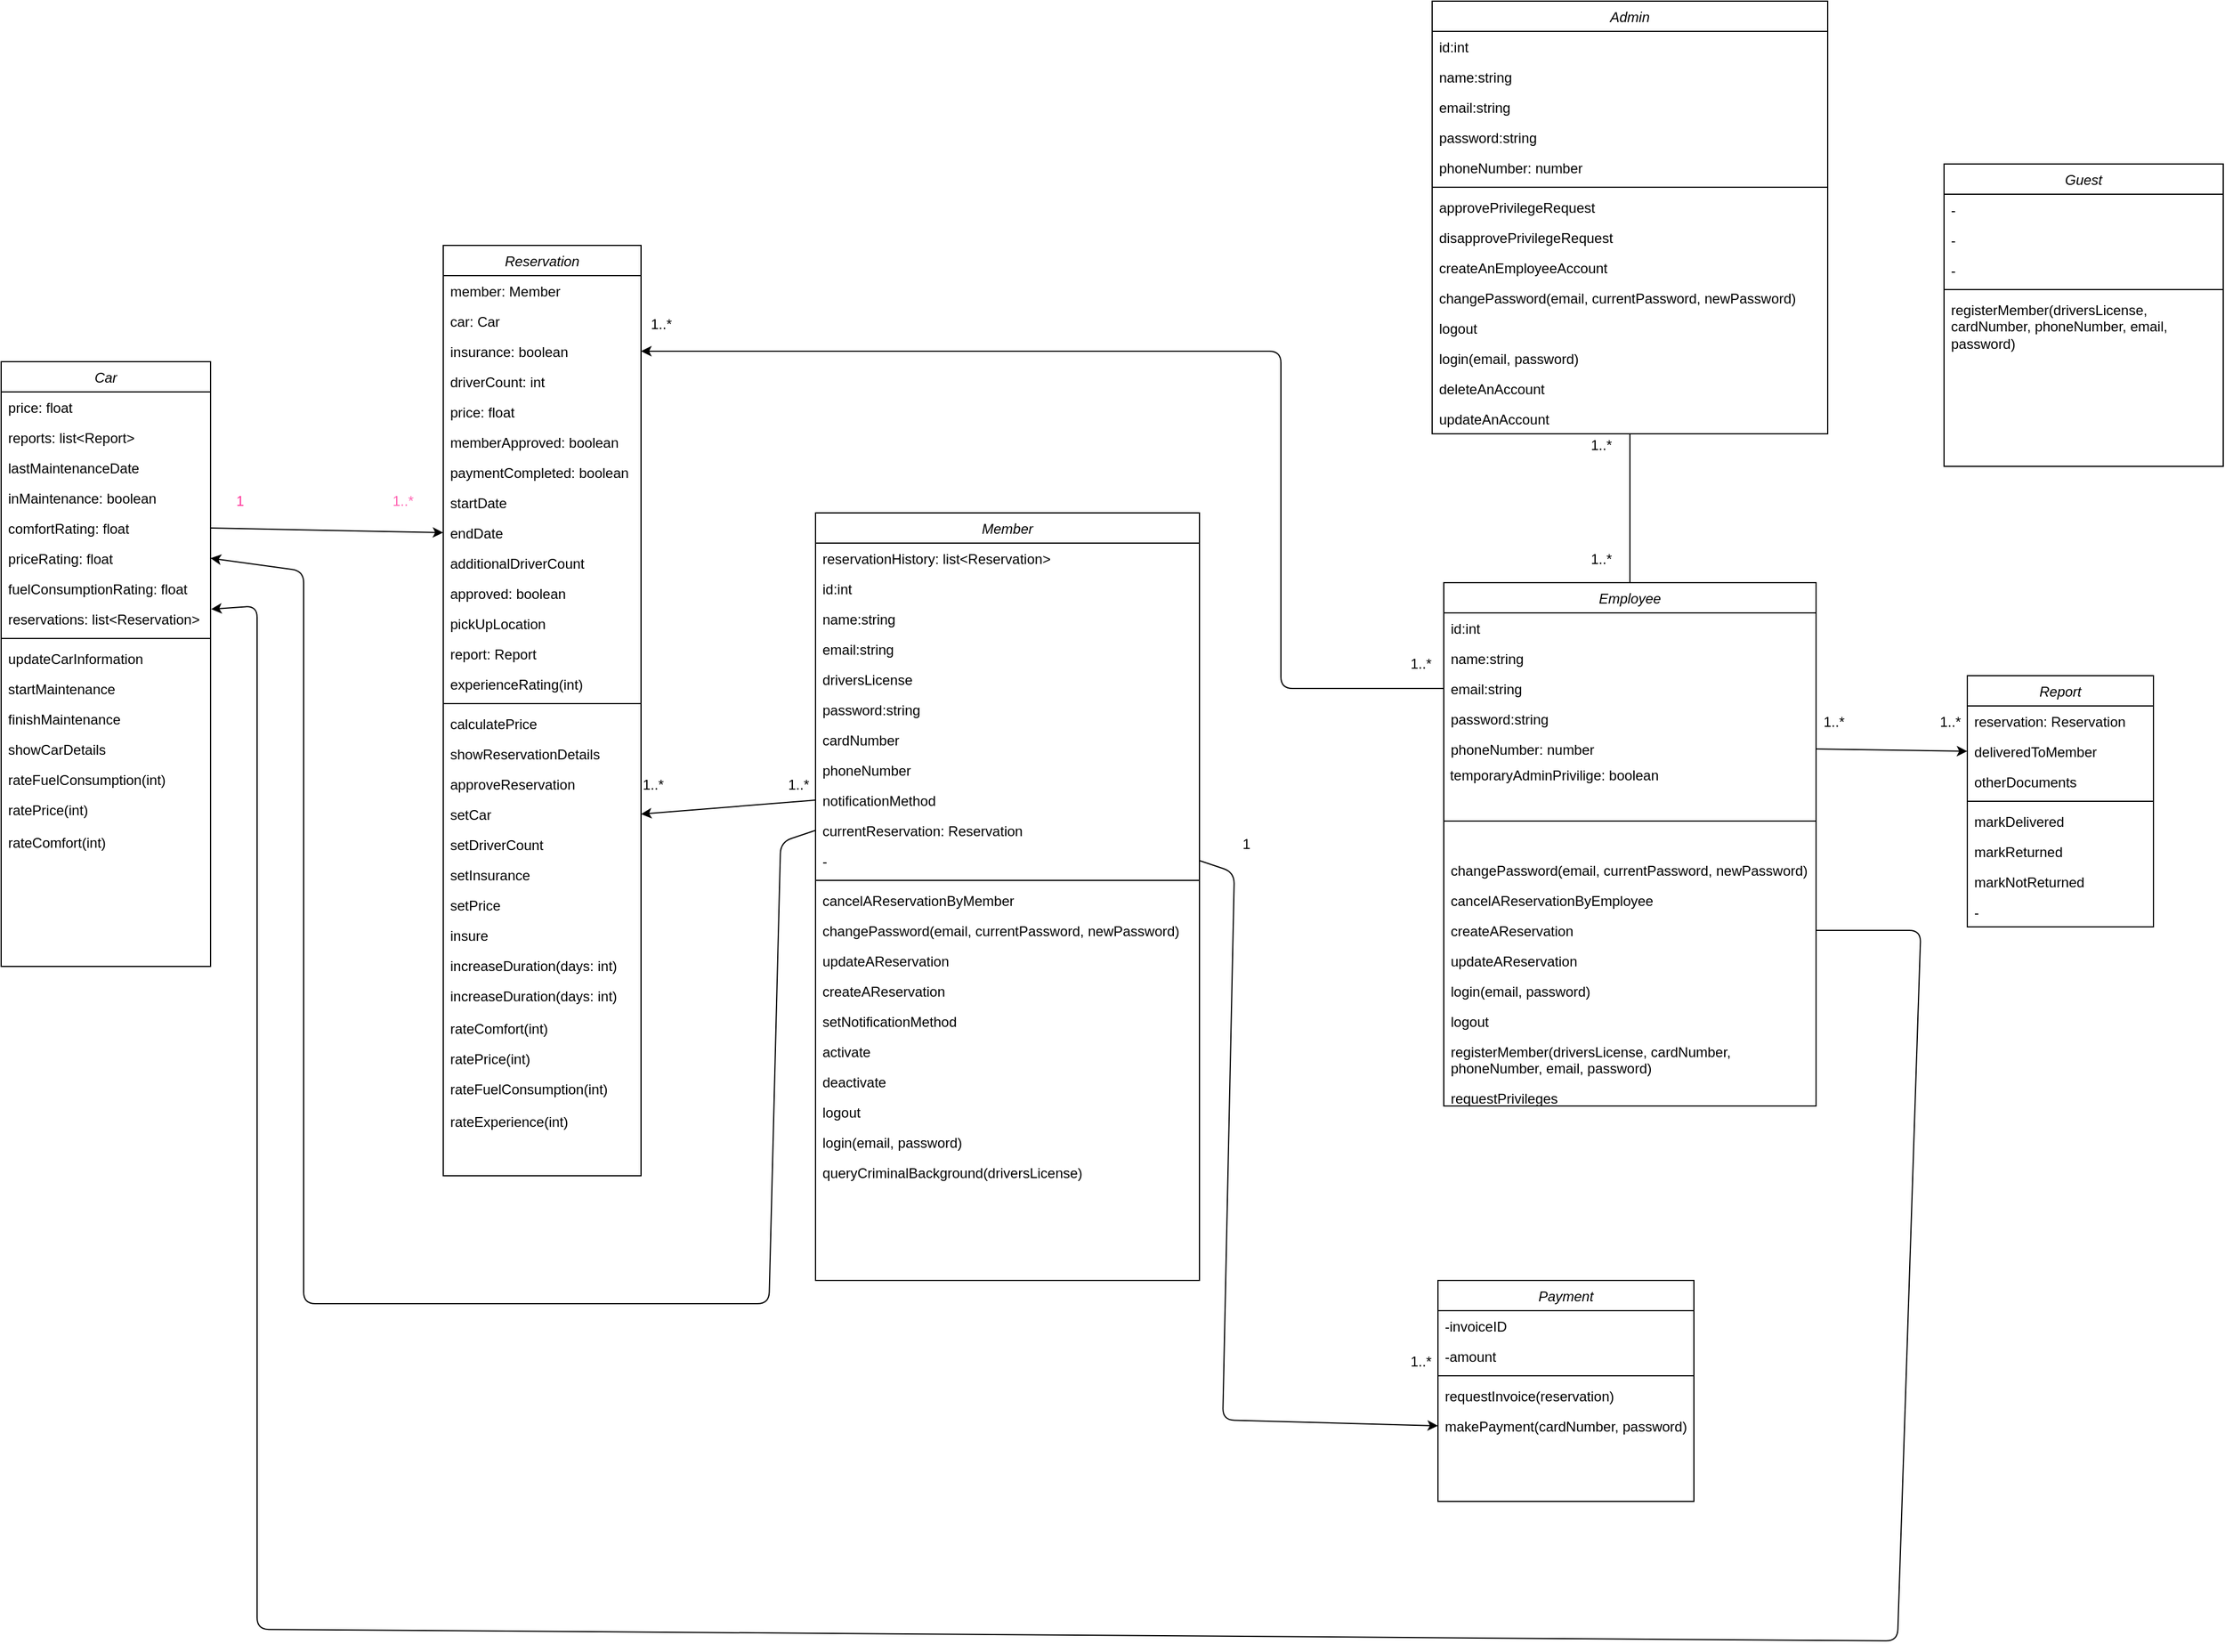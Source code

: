 <mxfile version="12.8.8" type="device"><diagram id="C5RBs43oDa-KdzZeNtuy" name="Page-1"><mxGraphModel dx="1866" dy="833" grid="1" gridSize="10" guides="1" tooltips="1" connect="1" arrows="1" fold="1" page="1" pageScale="1" pageWidth="827" pageHeight="1169" math="0" shadow="0"><root><mxCell id="WIyWlLk6GJQsqaUBKTNV-0"/><mxCell id="WIyWlLk6GJQsqaUBKTNV-1" parent="WIyWlLk6GJQsqaUBKTNV-0"/><mxCell id="2qs4ONxynOTmM3ThpiEe-63" value="Reservation" style="swimlane;fontStyle=2;align=center;verticalAlign=top;childLayout=stackLayout;horizontal=1;startSize=26;horizontalStack=0;resizeParent=1;resizeLast=0;collapsible=1;marginBottom=0;rounded=0;shadow=0;strokeWidth=1;" parent="WIyWlLk6GJQsqaUBKTNV-1" vertex="1"><mxGeometry x="630" y="480" width="170" height="800" as="geometry"><mxRectangle x="230" y="140" width="160" height="26" as="alternateBounds"/></mxGeometry></mxCell><mxCell id="2qs4ONxynOTmM3ThpiEe-64" value="member: Member" style="text;align=left;verticalAlign=top;spacingLeft=4;spacingRight=4;overflow=hidden;rotatable=0;points=[[0,0.5],[1,0.5]];portConstraint=eastwest;" parent="2qs4ONxynOTmM3ThpiEe-63" vertex="1"><mxGeometry y="26" width="170" height="26" as="geometry"/></mxCell><mxCell id="2qs4ONxynOTmM3ThpiEe-65" value="car: Car" style="text;align=left;verticalAlign=top;spacingLeft=4;spacingRight=4;overflow=hidden;rotatable=0;points=[[0,0.5],[1,0.5]];portConstraint=eastwest;rounded=0;shadow=0;html=0;" parent="2qs4ONxynOTmM3ThpiEe-63" vertex="1"><mxGeometry y="52" width="170" height="26" as="geometry"/></mxCell><mxCell id="2qs4ONxynOTmM3ThpiEe-66" value="insurance: boolean" style="text;align=left;verticalAlign=top;spacingLeft=4;spacingRight=4;overflow=hidden;rotatable=0;points=[[0,0.5],[1,0.5]];portConstraint=eastwest;rounded=0;shadow=0;html=0;" parent="2qs4ONxynOTmM3ThpiEe-63" vertex="1"><mxGeometry y="78" width="170" height="26" as="geometry"/></mxCell><mxCell id="2qs4ONxynOTmM3ThpiEe-69" value="driverCount: int" style="text;align=left;verticalAlign=top;spacingLeft=4;spacingRight=4;overflow=hidden;rotatable=0;points=[[0,0.5],[1,0.5]];portConstraint=eastwest;rounded=0;shadow=0;html=0;" parent="2qs4ONxynOTmM3ThpiEe-63" vertex="1"><mxGeometry y="104" width="170" height="26" as="geometry"/></mxCell><mxCell id="2qs4ONxynOTmM3ThpiEe-70" value="price: float" style="text;align=left;verticalAlign=top;spacingLeft=4;spacingRight=4;overflow=hidden;rotatable=0;points=[[0,0.5],[1,0.5]];portConstraint=eastwest;rounded=0;shadow=0;html=0;" parent="2qs4ONxynOTmM3ThpiEe-63" vertex="1"><mxGeometry y="130" width="170" height="26" as="geometry"/></mxCell><mxCell id="2qs4ONxynOTmM3ThpiEe-72" value="memberApproved: boolean" style="text;align=left;verticalAlign=top;spacingLeft=4;spacingRight=4;overflow=hidden;rotatable=0;points=[[0,0.5],[1,0.5]];portConstraint=eastwest;rounded=0;shadow=0;html=0;" parent="2qs4ONxynOTmM3ThpiEe-63" vertex="1"><mxGeometry y="156" width="170" height="26" as="geometry"/></mxCell><mxCell id="2qs4ONxynOTmM3ThpiEe-73" value="paymentCompleted: boolean" style="text;align=left;verticalAlign=top;spacingLeft=4;spacingRight=4;overflow=hidden;rotatable=0;points=[[0,0.5],[1,0.5]];portConstraint=eastwest;rounded=0;shadow=0;html=0;" parent="2qs4ONxynOTmM3ThpiEe-63" vertex="1"><mxGeometry y="182" width="170" height="26" as="geometry"/></mxCell><mxCell id="2qs4ONxynOTmM3ThpiEe-74" value="startDate" style="text;align=left;verticalAlign=top;spacingLeft=4;spacingRight=4;overflow=hidden;rotatable=0;points=[[0,0.5],[1,0.5]];portConstraint=eastwest;rounded=0;shadow=0;html=0;" parent="2qs4ONxynOTmM3ThpiEe-63" vertex="1"><mxGeometry y="208" width="170" height="26" as="geometry"/></mxCell><mxCell id="2qs4ONxynOTmM3ThpiEe-97" value="endDate" style="text;align=left;verticalAlign=top;spacingLeft=4;spacingRight=4;overflow=hidden;rotatable=0;points=[[0,0.5],[1,0.5]];portConstraint=eastwest;rounded=0;shadow=0;html=0;" parent="2qs4ONxynOTmM3ThpiEe-63" vertex="1"><mxGeometry y="234" width="170" height="26" as="geometry"/></mxCell><mxCell id="2qs4ONxynOTmM3ThpiEe-98" value="additionalDriverCount" style="text;align=left;verticalAlign=top;spacingLeft=4;spacingRight=4;overflow=hidden;rotatable=0;points=[[0,0.5],[1,0.5]];portConstraint=eastwest;rounded=0;shadow=0;html=0;" parent="2qs4ONxynOTmM3ThpiEe-63" vertex="1"><mxGeometry y="260" width="170" height="26" as="geometry"/></mxCell><mxCell id="2qs4ONxynOTmM3ThpiEe-108" value="approved: boolean" style="text;align=left;verticalAlign=top;spacingLeft=4;spacingRight=4;overflow=hidden;rotatable=0;points=[[0,0.5],[1,0.5]];portConstraint=eastwest;rounded=0;shadow=0;html=0;" parent="2qs4ONxynOTmM3ThpiEe-63" vertex="1"><mxGeometry y="286" width="170" height="26" as="geometry"/></mxCell><mxCell id="2qs4ONxynOTmM3ThpiEe-109" value="pickUpLocation" style="text;align=left;verticalAlign=top;spacingLeft=4;spacingRight=4;overflow=hidden;rotatable=0;points=[[0,0.5],[1,0.5]];portConstraint=eastwest;rounded=0;shadow=0;html=0;" parent="2qs4ONxynOTmM3ThpiEe-63" vertex="1"><mxGeometry y="312" width="170" height="26" as="geometry"/></mxCell><mxCell id="2qs4ONxynOTmM3ThpiEe-110" value="report: Report" style="text;align=left;verticalAlign=top;spacingLeft=4;spacingRight=4;overflow=hidden;rotatable=0;points=[[0,0.5],[1,0.5]];portConstraint=eastwest;rounded=0;shadow=0;html=0;" parent="2qs4ONxynOTmM3ThpiEe-63" vertex="1"><mxGeometry y="338" width="170" height="26" as="geometry"/></mxCell><mxCell id="2qs4ONxynOTmM3ThpiEe-111" value="experienceRating(int)" style="text;align=left;verticalAlign=top;spacingLeft=4;spacingRight=4;overflow=hidden;rotatable=0;points=[[0,0.5],[1,0.5]];portConstraint=eastwest;rounded=0;shadow=0;html=0;" parent="2qs4ONxynOTmM3ThpiEe-63" vertex="1"><mxGeometry y="364" width="170" height="26" as="geometry"/></mxCell><mxCell id="2qs4ONxynOTmM3ThpiEe-114" value="" style="line;html=1;strokeWidth=1;align=left;verticalAlign=middle;spacingTop=-1;spacingLeft=3;spacingRight=3;rotatable=0;labelPosition=right;points=[];portConstraint=eastwest;" parent="2qs4ONxynOTmM3ThpiEe-63" vertex="1"><mxGeometry y="390" width="170" height="8" as="geometry"/></mxCell><mxCell id="2qs4ONxynOTmM3ThpiEe-113" value="calculatePrice" style="text;align=left;verticalAlign=top;spacingLeft=4;spacingRight=4;overflow=hidden;rotatable=0;points=[[0,0.5],[1,0.5]];portConstraint=eastwest;rounded=0;shadow=0;html=0;" parent="2qs4ONxynOTmM3ThpiEe-63" vertex="1"><mxGeometry y="398" width="170" height="26" as="geometry"/></mxCell><mxCell id="2qs4ONxynOTmM3ThpiEe-117" value="showReservationDetails" style="text;align=left;verticalAlign=top;spacingLeft=4;spacingRight=4;overflow=hidden;rotatable=0;points=[[0,0.5],[1,0.5]];portConstraint=eastwest;rounded=0;shadow=0;html=0;" parent="2qs4ONxynOTmM3ThpiEe-63" vertex="1"><mxGeometry y="424" width="170" height="26" as="geometry"/></mxCell><mxCell id="2qs4ONxynOTmM3ThpiEe-118" value="approveReservation" style="text;align=left;verticalAlign=top;spacingLeft=4;spacingRight=4;overflow=hidden;rotatable=0;points=[[0,0.5],[1,0.5]];portConstraint=eastwest;rounded=0;shadow=0;html=0;" parent="2qs4ONxynOTmM3ThpiEe-63" vertex="1"><mxGeometry y="450" width="170" height="26" as="geometry"/></mxCell><mxCell id="2qs4ONxynOTmM3ThpiEe-119" value="setCar" style="text;align=left;verticalAlign=top;spacingLeft=4;spacingRight=4;overflow=hidden;rotatable=0;points=[[0,0.5],[1,0.5]];portConstraint=eastwest;rounded=0;shadow=0;html=0;" parent="2qs4ONxynOTmM3ThpiEe-63" vertex="1"><mxGeometry y="476" width="170" height="26" as="geometry"/></mxCell><mxCell id="2qs4ONxynOTmM3ThpiEe-123" value="setDriverCount" style="text;align=left;verticalAlign=top;spacingLeft=4;spacingRight=4;overflow=hidden;rotatable=0;points=[[0,0.5],[1,0.5]];portConstraint=eastwest;rounded=0;shadow=0;html=0;" parent="2qs4ONxynOTmM3ThpiEe-63" vertex="1"><mxGeometry y="502" width="170" height="26" as="geometry"/></mxCell><mxCell id="2qs4ONxynOTmM3ThpiEe-124" value="setInsurance" style="text;align=left;verticalAlign=top;spacingLeft=4;spacingRight=4;overflow=hidden;rotatable=0;points=[[0,0.5],[1,0.5]];portConstraint=eastwest;rounded=0;shadow=0;html=0;" parent="2qs4ONxynOTmM3ThpiEe-63" vertex="1"><mxGeometry y="528" width="170" height="26" as="geometry"/></mxCell><mxCell id="2qs4ONxynOTmM3ThpiEe-131" value="setPrice" style="text;align=left;verticalAlign=top;spacingLeft=4;spacingRight=4;overflow=hidden;rotatable=0;points=[[0,0.5],[1,0.5]];portConstraint=eastwest;rounded=0;shadow=0;html=0;" parent="2qs4ONxynOTmM3ThpiEe-63" vertex="1"><mxGeometry y="554" width="170" height="26" as="geometry"/></mxCell><mxCell id="2qs4ONxynOTmM3ThpiEe-132" value="insure" style="text;align=left;verticalAlign=top;spacingLeft=4;spacingRight=4;overflow=hidden;rotatable=0;points=[[0,0.5],[1,0.5]];portConstraint=eastwest;rounded=0;shadow=0;html=0;" parent="2qs4ONxynOTmM3ThpiEe-63" vertex="1"><mxGeometry y="580" width="170" height="26" as="geometry"/></mxCell><mxCell id="2qs4ONxynOTmM3ThpiEe-133" value="increaseDuration(days: int)" style="text;align=left;verticalAlign=top;spacingLeft=4;spacingRight=4;overflow=hidden;rotatable=0;points=[[0,0.5],[1,0.5]];portConstraint=eastwest;rounded=0;shadow=0;html=0;" parent="2qs4ONxynOTmM3ThpiEe-63" vertex="1"><mxGeometry y="606" width="170" height="26" as="geometry"/></mxCell><mxCell id="2qs4ONxynOTmM3ThpiEe-202" value="increaseDuration(days: int)" style="text;align=left;verticalAlign=top;spacingLeft=4;spacingRight=4;overflow=hidden;rotatable=0;points=[[0,0.5],[1,0.5]];portConstraint=eastwest;rounded=0;shadow=0;html=0;" parent="2qs4ONxynOTmM3ThpiEe-63" vertex="1"><mxGeometry y="632" width="170" height="26" as="geometry"/></mxCell><mxCell id="2qs4ONxynOTmM3ThpiEe-203" value="rateComfort(int)" style="text;align=left;verticalAlign=top;spacingLeft=4;spacingRight=4;overflow=hidden;rotatable=0;points=[[0,0.5],[1,0.5]];portConstraint=eastwest;" parent="WIyWlLk6GJQsqaUBKTNV-1" vertex="1"><mxGeometry x="630" y="1140" width="170" height="26" as="geometry"/></mxCell><mxCell id="2qs4ONxynOTmM3ThpiEe-204" value="ratePrice(int)" style="text;align=left;verticalAlign=top;spacingLeft=4;spacingRight=4;overflow=hidden;rotatable=0;points=[[0,0.5],[1,0.5]];portConstraint=eastwest;" parent="WIyWlLk6GJQsqaUBKTNV-1" vertex="1"><mxGeometry x="630" y="1166" width="170" height="26" as="geometry"/></mxCell><mxCell id="2qs4ONxynOTmM3ThpiEe-205" value="rateFuelConsumption(int)" style="text;align=left;verticalAlign=top;spacingLeft=4;spacingRight=4;overflow=hidden;rotatable=0;points=[[0,0.5],[1,0.5]];portConstraint=eastwest;" parent="WIyWlLk6GJQsqaUBKTNV-1" vertex="1"><mxGeometry x="630" y="1192" width="170" height="26" as="geometry"/></mxCell><mxCell id="2qs4ONxynOTmM3ThpiEe-233" value="rateExperience(int)" style="text;align=left;verticalAlign=top;spacingLeft=4;spacingRight=4;overflow=hidden;rotatable=0;points=[[0,0.5],[1,0.5]];portConstraint=eastwest;" parent="WIyWlLk6GJQsqaUBKTNV-1" vertex="1"><mxGeometry x="630" y="1220" width="170" height="26" as="geometry"/></mxCell><mxCell id="2qs4ONxynOTmM3ThpiEe-1" value="Employee" style="swimlane;fontStyle=2;align=center;verticalAlign=top;childLayout=stackLayout;horizontal=1;startSize=26;horizontalStack=0;resizeParent=1;resizeLast=0;collapsible=1;marginBottom=0;rounded=0;shadow=0;strokeWidth=1;" parent="WIyWlLk6GJQsqaUBKTNV-1" vertex="1"><mxGeometry x="1490" y="770" width="320" height="450" as="geometry"><mxRectangle x="230" y="140" width="160" height="26" as="alternateBounds"/></mxGeometry></mxCell><mxCell id="2qs4ONxynOTmM3ThpiEe-2" value="id:int" style="text;align=left;verticalAlign=top;spacingLeft=4;spacingRight=4;overflow=hidden;rotatable=0;points=[[0,0.5],[1,0.5]];portConstraint=eastwest;" parent="2qs4ONxynOTmM3ThpiEe-1" vertex="1"><mxGeometry y="26" width="320" height="26" as="geometry"/></mxCell><mxCell id="2qs4ONxynOTmM3ThpiEe-3" value="name:string" style="text;align=left;verticalAlign=top;spacingLeft=4;spacingRight=4;overflow=hidden;rotatable=0;points=[[0,0.5],[1,0.5]];portConstraint=eastwest;rounded=0;shadow=0;html=0;" parent="2qs4ONxynOTmM3ThpiEe-1" vertex="1"><mxGeometry y="52" width="320" height="26" as="geometry"/></mxCell><mxCell id="2qs4ONxynOTmM3ThpiEe-4" value="email:string" style="text;align=left;verticalAlign=top;spacingLeft=4;spacingRight=4;overflow=hidden;rotatable=0;points=[[0,0.5],[1,0.5]];portConstraint=eastwest;rounded=0;shadow=0;html=0;" parent="2qs4ONxynOTmM3ThpiEe-1" vertex="1"><mxGeometry y="78" width="320" height="26" as="geometry"/></mxCell><mxCell id="6bFe_opJObA6_wgBDLaA-56" value="password:string" style="text;align=left;verticalAlign=top;spacingLeft=4;spacingRight=4;overflow=hidden;rotatable=0;points=[[0,0.5],[1,0.5]];portConstraint=eastwest;rounded=0;shadow=0;html=0;" vertex="1" parent="2qs4ONxynOTmM3ThpiEe-1"><mxGeometry y="104" width="320" height="26" as="geometry"/></mxCell><mxCell id="6bFe_opJObA6_wgBDLaA-7" value="phoneNumber: number" style="text;align=left;verticalAlign=top;spacingLeft=4;spacingRight=4;overflow=hidden;rotatable=0;points=[[0,0.5],[1,0.5]];portConstraint=eastwest;rounded=0;shadow=0;html=0;" vertex="1" parent="2qs4ONxynOTmM3ThpiEe-1"><mxGeometry y="130" width="320" height="26" as="geometry"/></mxCell><mxCell id="6bFe_opJObA6_wgBDLaA-8" value="&amp;nbsp;temporaryAdminPrivilige: boolean" style="text;html=1;align=left;verticalAlign=middle;resizable=0;points=[];autosize=1;" vertex="1" parent="2qs4ONxynOTmM3ThpiEe-1"><mxGeometry y="156" width="320" height="20" as="geometry"/></mxCell><mxCell id="2qs4ONxynOTmM3ThpiEe-5" value="" style="line;html=1;strokeWidth=1;align=left;verticalAlign=middle;spacingTop=-1;spacingLeft=3;spacingRight=3;rotatable=0;labelPosition=right;points=[];portConstraint=eastwest;" parent="2qs4ONxynOTmM3ThpiEe-1" vertex="1"><mxGeometry y="176" width="320" height="58" as="geometry"/></mxCell><mxCell id="6bFe_opJObA6_wgBDLaA-58" value="changePassword(email, currentPassword, newPassword)" style="text;align=left;verticalAlign=top;spacingLeft=4;spacingRight=4;overflow=hidden;rotatable=0;points=[[0,0.5],[1,0.5]];portConstraint=eastwest;whiteSpace=wrap;" vertex="1" parent="2qs4ONxynOTmM3ThpiEe-1"><mxGeometry y="234" width="320" height="26" as="geometry"/></mxCell><mxCell id="2qs4ONxynOTmM3ThpiEe-92" value="cancelAReservationByEmployee" style="text;align=left;verticalAlign=top;spacingLeft=4;spacingRight=4;overflow=hidden;rotatable=0;points=[[0,0.5],[1,0.5]];portConstraint=eastwest;rounded=0;shadow=0;html=0;" parent="2qs4ONxynOTmM3ThpiEe-1" vertex="1"><mxGeometry y="260" width="320" height="26" as="geometry"/></mxCell><mxCell id="6bFe_opJObA6_wgBDLaA-41" value="createAReservation" style="text;align=left;verticalAlign=top;spacingLeft=4;spacingRight=4;overflow=hidden;rotatable=0;points=[[0,0.5],[1,0.5]];portConstraint=eastwest;rounded=0;shadow=0;html=0;" vertex="1" parent="2qs4ONxynOTmM3ThpiEe-1"><mxGeometry y="286" width="320" height="26" as="geometry"/></mxCell><mxCell id="6bFe_opJObA6_wgBDLaA-42" value="updateAReservation" style="text;align=left;verticalAlign=top;spacingLeft=4;spacingRight=4;overflow=hidden;rotatable=0;points=[[0,0.5],[1,0.5]];portConstraint=eastwest;rounded=0;shadow=0;html=0;" vertex="1" parent="2qs4ONxynOTmM3ThpiEe-1"><mxGeometry y="312" width="320" height="26" as="geometry"/></mxCell><mxCell id="6bFe_opJObA6_wgBDLaA-62" value="login(email, password)" style="text;align=left;verticalAlign=top;spacingLeft=4;spacingRight=4;overflow=hidden;rotatable=0;points=[[0,0.5],[1,0.5]];portConstraint=eastwest;" vertex="1" parent="2qs4ONxynOTmM3ThpiEe-1"><mxGeometry y="338" width="320" height="26" as="geometry"/></mxCell><mxCell id="6bFe_opJObA6_wgBDLaA-63" value="logout" style="text;align=left;verticalAlign=top;spacingLeft=4;spacingRight=4;overflow=hidden;rotatable=0;points=[[0,0.5],[1,0.5]];portConstraint=eastwest;" vertex="1" parent="2qs4ONxynOTmM3ThpiEe-1"><mxGeometry y="364" width="320" height="26" as="geometry"/></mxCell><mxCell id="6bFe_opJObA6_wgBDLaA-68" value="registerMember(driversLicense, cardNumber, phoneNumber, email, password)" style="text;align=left;verticalAlign=top;spacingLeft=4;spacingRight=4;overflow=hidden;rotatable=0;points=[[0,0.5],[1,0.5]];portConstraint=eastwest;whiteSpace=wrap;" vertex="1" parent="2qs4ONxynOTmM3ThpiEe-1"><mxGeometry y="390" width="320" height="40" as="geometry"/></mxCell><mxCell id="2qs4ONxynOTmM3ThpiEe-6" value="requestPrivileges" style="text;align=left;verticalAlign=top;spacingLeft=4;spacingRight=4;overflow=hidden;rotatable=0;points=[[0,0.5],[1,0.5]];portConstraint=eastwest;" parent="2qs4ONxynOTmM3ThpiEe-1" vertex="1"><mxGeometry y="430" width="320" height="20" as="geometry"/></mxCell><mxCell id="zkfFHV4jXpPFQw0GAbJ--0" value="Admin" style="swimlane;fontStyle=2;align=center;verticalAlign=top;childLayout=stackLayout;horizontal=1;startSize=26;horizontalStack=0;resizeParent=1;resizeLast=0;collapsible=1;marginBottom=0;rounded=0;shadow=0;strokeWidth=1;" parent="WIyWlLk6GJQsqaUBKTNV-1" vertex="1"><mxGeometry x="1480" y="270" width="340" height="372" as="geometry"><mxRectangle x="230" y="140" width="160" height="26" as="alternateBounds"/></mxGeometry></mxCell><mxCell id="6bFe_opJObA6_wgBDLaA-18" value="id:int" style="text;align=left;verticalAlign=top;spacingLeft=4;spacingRight=4;overflow=hidden;rotatable=0;points=[[0,0.5],[1,0.5]];portConstraint=eastwest;" vertex="1" parent="zkfFHV4jXpPFQw0GAbJ--0"><mxGeometry y="26" width="340" height="26" as="geometry"/></mxCell><mxCell id="6bFe_opJObA6_wgBDLaA-19" value="name:string" style="text;align=left;verticalAlign=top;spacingLeft=4;spacingRight=4;overflow=hidden;rotatable=0;points=[[0,0.5],[1,0.5]];portConstraint=eastwest;rounded=0;shadow=0;html=0;" vertex="1" parent="zkfFHV4jXpPFQw0GAbJ--0"><mxGeometry y="52" width="340" height="26" as="geometry"/></mxCell><mxCell id="6bFe_opJObA6_wgBDLaA-20" value="email:string" style="text;align=left;verticalAlign=top;spacingLeft=4;spacingRight=4;overflow=hidden;rotatable=0;points=[[0,0.5],[1,0.5]];portConstraint=eastwest;rounded=0;shadow=0;html=0;" vertex="1" parent="zkfFHV4jXpPFQw0GAbJ--0"><mxGeometry y="78" width="340" height="26" as="geometry"/></mxCell><mxCell id="6bFe_opJObA6_wgBDLaA-55" value="password:string" style="text;align=left;verticalAlign=top;spacingLeft=4;spacingRight=4;overflow=hidden;rotatable=0;points=[[0,0.5],[1,0.5]];portConstraint=eastwest;rounded=0;shadow=0;html=0;" vertex="1" parent="zkfFHV4jXpPFQw0GAbJ--0"><mxGeometry y="104" width="340" height="26" as="geometry"/></mxCell><mxCell id="6bFe_opJObA6_wgBDLaA-21" value="phoneNumber: number" style="text;align=left;verticalAlign=top;spacingLeft=4;spacingRight=4;overflow=hidden;rotatable=0;points=[[0,0.5],[1,0.5]];portConstraint=eastwest;rounded=0;shadow=0;html=0;" vertex="1" parent="zkfFHV4jXpPFQw0GAbJ--0"><mxGeometry y="130" width="340" height="26" as="geometry"/></mxCell><mxCell id="zkfFHV4jXpPFQw0GAbJ--4" value="" style="line;html=1;strokeWidth=1;align=left;verticalAlign=middle;spacingTop=-1;spacingLeft=3;spacingRight=3;rotatable=0;labelPosition=right;points=[];portConstraint=eastwest;" parent="zkfFHV4jXpPFQw0GAbJ--0" vertex="1"><mxGeometry y="156" width="340" height="8" as="geometry"/></mxCell><mxCell id="2qs4ONxynOTmM3ThpiEe-7" value="approvePrivilegeRequest" style="text;align=left;verticalAlign=top;spacingLeft=4;spacingRight=4;overflow=hidden;rotatable=0;points=[[0,0.5],[1,0.5]];portConstraint=eastwest;" parent="zkfFHV4jXpPFQw0GAbJ--0" vertex="1"><mxGeometry y="164" width="340" height="26" as="geometry"/></mxCell><mxCell id="2qs4ONxynOTmM3ThpiEe-8" value="disapprovePrivilegeRequest" style="text;align=left;verticalAlign=top;spacingLeft=4;spacingRight=4;overflow=hidden;rotatable=0;points=[[0,0.5],[1,0.5]];portConstraint=eastwest;" parent="zkfFHV4jXpPFQw0GAbJ--0" vertex="1"><mxGeometry y="190" width="340" height="26" as="geometry"/></mxCell><mxCell id="2qs4ONxynOTmM3ThpiEe-32" value="createAnEmployeeAccount" style="text;align=left;verticalAlign=top;spacingLeft=4;spacingRight=4;overflow=hidden;rotatable=0;points=[[0,0.5],[1,0.5]];portConstraint=eastwest;" parent="zkfFHV4jXpPFQw0GAbJ--0" vertex="1"><mxGeometry y="216" width="340" height="26" as="geometry"/></mxCell><mxCell id="6bFe_opJObA6_wgBDLaA-54" value="changePassword(email, currentPassword, newPassword)" style="text;align=left;verticalAlign=top;spacingLeft=4;spacingRight=4;overflow=hidden;rotatable=0;points=[[0,0.5],[1,0.5]];portConstraint=eastwest;whiteSpace=wrap;" vertex="1" parent="zkfFHV4jXpPFQw0GAbJ--0"><mxGeometry y="242" width="340" height="26" as="geometry"/></mxCell><mxCell id="6bFe_opJObA6_wgBDLaA-61" value="logout" style="text;align=left;verticalAlign=top;spacingLeft=4;spacingRight=4;overflow=hidden;rotatable=0;points=[[0,0.5],[1,0.5]];portConstraint=eastwest;" vertex="1" parent="zkfFHV4jXpPFQw0GAbJ--0"><mxGeometry y="268" width="340" height="26" as="geometry"/></mxCell><mxCell id="6bFe_opJObA6_wgBDLaA-60" value="login(email, password)" style="text;align=left;verticalAlign=top;spacingLeft=4;spacingRight=4;overflow=hidden;rotatable=0;points=[[0,0.5],[1,0.5]];portConstraint=eastwest;" vertex="1" parent="zkfFHV4jXpPFQw0GAbJ--0"><mxGeometry y="294" width="340" height="26" as="geometry"/></mxCell><mxCell id="6bFe_opJObA6_wgBDLaA-66" value="deleteAnAccount" style="text;align=left;verticalAlign=top;spacingLeft=4;spacingRight=4;overflow=hidden;rotatable=0;points=[[0,0.5],[1,0.5]];portConstraint=eastwest;" vertex="1" parent="zkfFHV4jXpPFQw0GAbJ--0"><mxGeometry y="320" width="340" height="26" as="geometry"/></mxCell><mxCell id="6bFe_opJObA6_wgBDLaA-67" value="updateAnAccount" style="text;align=left;verticalAlign=top;spacingLeft=4;spacingRight=4;overflow=hidden;rotatable=0;points=[[0,0.5],[1,0.5]];portConstraint=eastwest;" vertex="1" parent="zkfFHV4jXpPFQw0GAbJ--0"><mxGeometry y="346" width="340" height="26" as="geometry"/></mxCell><mxCell id="6bFe_opJObA6_wgBDLaA-28" value="" style="endArrow=classic;html=1;exitX=0;exitY=0.5;exitDx=0;exitDy=0;entryX=1;entryY=0.5;entryDx=0;entryDy=0;" edge="1" parent="WIyWlLk6GJQsqaUBKTNV-1" source="2qs4ONxynOTmM3ThpiEe-4" target="2qs4ONxynOTmM3ThpiEe-66"><mxGeometry width="50" height="50" relative="1" as="geometry"><mxPoint x="900" y="800" as="sourcePoint"/><mxPoint x="1165" y="562" as="targetPoint"/><Array as="points"><mxPoint x="1350" y="861"/><mxPoint x="1350" y="571"/></Array></mxGeometry></mxCell><mxCell id="6bFe_opJObA6_wgBDLaA-31" value="1..*" style="text;html=1;align=center;verticalAlign=middle;resizable=0;points=[];autosize=1;" vertex="1" parent="WIyWlLk6GJQsqaUBKTNV-1"><mxGeometry x="1455" y="830" width="30" height="20" as="geometry"/></mxCell><mxCell id="6bFe_opJObA6_wgBDLaA-32" value="1..*" style="text;html=1;align=center;verticalAlign=middle;resizable=0;points=[];autosize=1;" vertex="1" parent="WIyWlLk6GJQsqaUBKTNV-1"><mxGeometry x="920" y="934" width="30" height="20" as="geometry"/></mxCell><mxCell id="6bFe_opJObA6_wgBDLaA-33" value="1..*" style="text;html=1;align=center;verticalAlign=middle;resizable=0;points=[];autosize=1;" vertex="1" parent="WIyWlLk6GJQsqaUBKTNV-1"><mxGeometry x="795" y="934" width="30" height="20" as="geometry"/></mxCell><mxCell id="6bFe_opJObA6_wgBDLaA-34" value="1..*" style="text;html=1;align=center;verticalAlign=middle;resizable=0;points=[];autosize=1;" vertex="1" parent="WIyWlLk6GJQsqaUBKTNV-1"><mxGeometry x="802" y="538" width="30" height="20" as="geometry"/></mxCell><mxCell id="6bFe_opJObA6_wgBDLaA-38" value="" style="endArrow=classic;html=1;exitX=1;exitY=0.5;exitDx=0;exitDy=0;entryX=0;entryY=0.5;entryDx=0;entryDy=0;" edge="1" parent="WIyWlLk6GJQsqaUBKTNV-1" source="6bFe_opJObA6_wgBDLaA-7" target="2qs4ONxynOTmM3ThpiEe-174"><mxGeometry width="50" height="50" relative="1" as="geometry"><mxPoint x="1540" y="1100" as="sourcePoint"/><mxPoint x="1590" y="1050" as="targetPoint"/></mxGeometry></mxCell><mxCell id="6bFe_opJObA6_wgBDLaA-39" value="1..*" style="text;html=1;align=center;verticalAlign=middle;resizable=0;points=[];autosize=1;" vertex="1" parent="WIyWlLk6GJQsqaUBKTNV-1"><mxGeometry x="1810" y="880" width="30" height="20" as="geometry"/></mxCell><mxCell id="6bFe_opJObA6_wgBDLaA-40" value="1..*" style="text;html=1;align=center;verticalAlign=middle;resizable=0;points=[];autosize=1;" vertex="1" parent="WIyWlLk6GJQsqaUBKTNV-1"><mxGeometry x="1910" y="880" width="30" height="20" as="geometry"/></mxCell><mxCell id="6bFe_opJObA6_wgBDLaA-45" value="" style="endArrow=classic;html=1;exitX=0;exitY=0.5;exitDx=0;exitDy=0;entryX=1;entryY=0.5;entryDx=0;entryDy=0;" edge="1" parent="WIyWlLk6GJQsqaUBKTNV-1" source="2qs4ONxynOTmM3ThpiEe-152" target="2qs4ONxynOTmM3ThpiEe-119"><mxGeometry width="50" height="50" relative="1" as="geometry"><mxPoint x="1370" y="860" as="sourcePoint"/><mxPoint x="1420" y="810" as="targetPoint"/></mxGeometry></mxCell><mxCell id="6bFe_opJObA6_wgBDLaA-47" value="" style="endArrow=classic;html=1;exitX=1;exitY=0.5;exitDx=0;exitDy=0;entryX=0;entryY=0.5;entryDx=0;entryDy=0;" edge="1" parent="WIyWlLk6GJQsqaUBKTNV-1" source="2qs4ONxynOTmM3ThpiEe-161" target="6bFe_opJObA6_wgBDLaA-49"><mxGeometry width="50" height="50" relative="1" as="geometry"><mxPoint x="1066" y="1250" as="sourcePoint"/><mxPoint x="1470" y="1240" as="targetPoint"/><Array as="points"><mxPoint x="1310" y="1019"/><mxPoint x="1300" y="1490"/></Array></mxGeometry></mxCell><mxCell id="2qs4ONxynOTmM3ThpiEe-35" value="Guest" style="swimlane;fontStyle=2;align=center;verticalAlign=top;childLayout=stackLayout;horizontal=1;startSize=26;horizontalStack=0;resizeParent=1;resizeLast=0;collapsible=1;marginBottom=0;rounded=0;shadow=0;strokeWidth=1;" parent="WIyWlLk6GJQsqaUBKTNV-1" vertex="1"><mxGeometry x="1920" y="410" width="240" height="260" as="geometry"><mxRectangle x="230" y="140" width="160" height="26" as="alternateBounds"/></mxGeometry></mxCell><mxCell id="2qs4ONxynOTmM3ThpiEe-36" value="-" style="text;align=left;verticalAlign=top;spacingLeft=4;spacingRight=4;overflow=hidden;rotatable=0;points=[[0,0.5],[1,0.5]];portConstraint=eastwest;" parent="2qs4ONxynOTmM3ThpiEe-35" vertex="1"><mxGeometry y="26" width="240" height="26" as="geometry"/></mxCell><mxCell id="2qs4ONxynOTmM3ThpiEe-37" value="-" style="text;align=left;verticalAlign=top;spacingLeft=4;spacingRight=4;overflow=hidden;rotatable=0;points=[[0,0.5],[1,0.5]];portConstraint=eastwest;rounded=0;shadow=0;html=0;" parent="2qs4ONxynOTmM3ThpiEe-35" vertex="1"><mxGeometry y="52" width="240" height="26" as="geometry"/></mxCell><mxCell id="2qs4ONxynOTmM3ThpiEe-38" value="-" style="text;align=left;verticalAlign=top;spacingLeft=4;spacingRight=4;overflow=hidden;rotatable=0;points=[[0,0.5],[1,0.5]];portConstraint=eastwest;rounded=0;shadow=0;html=0;" parent="2qs4ONxynOTmM3ThpiEe-35" vertex="1"><mxGeometry y="78" width="240" height="26" as="geometry"/></mxCell><mxCell id="2qs4ONxynOTmM3ThpiEe-39" value="" style="line;html=1;strokeWidth=1;align=left;verticalAlign=middle;spacingTop=-1;spacingLeft=3;spacingRight=3;rotatable=0;labelPosition=right;points=[];portConstraint=eastwest;" parent="2qs4ONxynOTmM3ThpiEe-35" vertex="1"><mxGeometry y="104" width="240" height="8" as="geometry"/></mxCell><mxCell id="2qs4ONxynOTmM3ThpiEe-75" value="registerMember(driversLicense, cardNumber, phoneNumber, email, password)" style="text;align=left;verticalAlign=top;spacingLeft=4;spacingRight=4;overflow=hidden;rotatable=0;points=[[0,0.5],[1,0.5]];portConstraint=eastwest;whiteSpace=wrap;" parent="2qs4ONxynOTmM3ThpiEe-35" vertex="1"><mxGeometry y="112" width="240" height="58" as="geometry"/></mxCell><mxCell id="6bFe_opJObA6_wgBDLaA-50" value="1..*" style="text;html=1;align=center;verticalAlign=middle;resizable=0;points=[];autosize=1;" vertex="1" parent="WIyWlLk6GJQsqaUBKTNV-1"><mxGeometry x="1455" y="1430" width="30" height="20" as="geometry"/></mxCell><mxCell id="2qs4ONxynOTmM3ThpiEe-134" value="Payment&#10;" style="swimlane;fontStyle=2;align=center;verticalAlign=top;childLayout=stackLayout;horizontal=1;startSize=26;horizontalStack=0;resizeParent=1;resizeLast=0;collapsible=1;marginBottom=0;rounded=0;shadow=0;strokeWidth=1;" parent="WIyWlLk6GJQsqaUBKTNV-1" vertex="1"><mxGeometry x="1485" y="1370" width="220" height="190" as="geometry"><mxRectangle x="230" y="140" width="160" height="26" as="alternateBounds"/></mxGeometry></mxCell><mxCell id="6bFe_opJObA6_wgBDLaA-52" value="-invoiceID" style="text;align=left;verticalAlign=top;spacingLeft=4;spacingRight=4;overflow=hidden;rotatable=0;points=[[0,0.5],[1,0.5]];portConstraint=eastwest;rounded=0;shadow=0;html=0;" vertex="1" parent="2qs4ONxynOTmM3ThpiEe-134"><mxGeometry y="26" width="220" height="26" as="geometry"/></mxCell><mxCell id="2qs4ONxynOTmM3ThpiEe-137" value="-amount" style="text;align=left;verticalAlign=top;spacingLeft=4;spacingRight=4;overflow=hidden;rotatable=0;points=[[0,0.5],[1,0.5]];portConstraint=eastwest;rounded=0;shadow=0;html=0;" parent="2qs4ONxynOTmM3ThpiEe-134" vertex="1"><mxGeometry y="52" width="220" height="26" as="geometry"/></mxCell><mxCell id="2qs4ONxynOTmM3ThpiEe-138" value="" style="line;html=1;strokeWidth=1;align=left;verticalAlign=middle;spacingTop=-1;spacingLeft=3;spacingRight=3;rotatable=0;labelPosition=right;points=[];portConstraint=eastwest;" parent="2qs4ONxynOTmM3ThpiEe-134" vertex="1"><mxGeometry y="78" width="220" height="8" as="geometry"/></mxCell><mxCell id="2qs4ONxynOTmM3ThpiEe-139" value="requestInvoice(reservation)" style="text;align=left;verticalAlign=top;spacingLeft=4;spacingRight=4;overflow=hidden;rotatable=0;points=[[0,0.5],[1,0.5]];portConstraint=eastwest;" parent="2qs4ONxynOTmM3ThpiEe-134" vertex="1"><mxGeometry y="86" width="220" height="26" as="geometry"/></mxCell><mxCell id="6bFe_opJObA6_wgBDLaA-49" value="makePayment(cardNumber, password)" style="text;align=left;verticalAlign=top;spacingLeft=4;spacingRight=4;overflow=hidden;rotatable=0;points=[[0,0.5],[1,0.5]];portConstraint=eastwest;" vertex="1" parent="2qs4ONxynOTmM3ThpiEe-134"><mxGeometry y="112" width="220" height="26" as="geometry"/></mxCell><mxCell id="2qs4ONxynOTmM3ThpiEe-147" value="Member" style="swimlane;fontStyle=2;align=center;verticalAlign=top;childLayout=stackLayout;horizontal=1;startSize=26;horizontalStack=0;resizeParent=1;resizeLast=0;collapsible=1;marginBottom=0;rounded=0;shadow=0;strokeWidth=1;" parent="WIyWlLk6GJQsqaUBKTNV-1" vertex="1"><mxGeometry x="950" y="710" width="330" height="660" as="geometry"><mxRectangle x="230" y="140" width="160" height="26" as="alternateBounds"/></mxGeometry></mxCell><mxCell id="2qs4ONxynOTmM3ThpiEe-154" value="reservationHistory: list&lt;Reservation&gt;" style="text;align=left;verticalAlign=top;spacingLeft=4;spacingRight=4;overflow=hidden;rotatable=0;points=[[0,0.5],[1,0.5]];portConstraint=eastwest;rounded=0;shadow=0;html=0;" parent="2qs4ONxynOTmM3ThpiEe-147" vertex="1"><mxGeometry y="26" width="330" height="26" as="geometry"/></mxCell><mxCell id="6bFe_opJObA6_wgBDLaA-25" value="id:int" style="text;align=left;verticalAlign=top;spacingLeft=4;spacingRight=4;overflow=hidden;rotatable=0;points=[[0,0.5],[1,0.5]];portConstraint=eastwest;" vertex="1" parent="2qs4ONxynOTmM3ThpiEe-147"><mxGeometry y="52" width="330" height="26" as="geometry"/></mxCell><mxCell id="6bFe_opJObA6_wgBDLaA-26" value="name:string" style="text;align=left;verticalAlign=top;spacingLeft=4;spacingRight=4;overflow=hidden;rotatable=0;points=[[0,0.5],[1,0.5]];portConstraint=eastwest;rounded=0;shadow=0;html=0;" vertex="1" parent="2qs4ONxynOTmM3ThpiEe-147"><mxGeometry y="78" width="330" height="26" as="geometry"/></mxCell><mxCell id="6bFe_opJObA6_wgBDLaA-27" value="email:string" style="text;align=left;verticalAlign=top;spacingLeft=4;spacingRight=4;overflow=hidden;rotatable=0;points=[[0,0.5],[1,0.5]];portConstraint=eastwest;rounded=0;shadow=0;html=0;" vertex="1" parent="2qs4ONxynOTmM3ThpiEe-147"><mxGeometry y="104" width="330" height="26" as="geometry"/></mxCell><mxCell id="2qs4ONxynOTmM3ThpiEe-148" value="driversLicense" style="text;align=left;verticalAlign=top;spacingLeft=4;spacingRight=4;overflow=hidden;rotatable=0;points=[[0,0.5],[1,0.5]];portConstraint=eastwest;" parent="2qs4ONxynOTmM3ThpiEe-147" vertex="1"><mxGeometry y="130" width="330" height="26" as="geometry"/></mxCell><mxCell id="6bFe_opJObA6_wgBDLaA-57" value="password:string" style="text;align=left;verticalAlign=top;spacingLeft=4;spacingRight=4;overflow=hidden;rotatable=0;points=[[0,0.5],[1,0.5]];portConstraint=eastwest;rounded=0;shadow=0;html=0;" vertex="1" parent="2qs4ONxynOTmM3ThpiEe-147"><mxGeometry y="156" width="330" height="26" as="geometry"/></mxCell><mxCell id="2qs4ONxynOTmM3ThpiEe-150" value="cardNumber" style="text;align=left;verticalAlign=top;spacingLeft=4;spacingRight=4;overflow=hidden;rotatable=0;points=[[0,0.5],[1,0.5]];portConstraint=eastwest;rounded=0;shadow=0;html=0;" parent="2qs4ONxynOTmM3ThpiEe-147" vertex="1"><mxGeometry y="182" width="330" height="26" as="geometry"/></mxCell><mxCell id="2qs4ONxynOTmM3ThpiEe-151" value="phoneNumber" style="text;align=left;verticalAlign=top;spacingLeft=4;spacingRight=4;overflow=hidden;rotatable=0;points=[[0,0.5],[1,0.5]];portConstraint=eastwest;rounded=0;shadow=0;html=0;" parent="2qs4ONxynOTmM3ThpiEe-147" vertex="1"><mxGeometry y="208" width="330" height="26" as="geometry"/></mxCell><mxCell id="2qs4ONxynOTmM3ThpiEe-152" value="notificationMethod" style="text;align=left;verticalAlign=top;spacingLeft=4;spacingRight=4;overflow=hidden;rotatable=0;points=[[0,0.5],[1,0.5]];portConstraint=eastwest;rounded=0;shadow=0;html=0;" parent="2qs4ONxynOTmM3ThpiEe-147" vertex="1"><mxGeometry y="234" width="330" height="26" as="geometry"/></mxCell><mxCell id="2qs4ONxynOTmM3ThpiEe-153" value="currentReservation: Reservation" style="text;align=left;verticalAlign=top;spacingLeft=4;spacingRight=4;overflow=hidden;rotatable=0;points=[[0,0.5],[1,0.5]];portConstraint=eastwest;rounded=0;shadow=0;html=0;" parent="2qs4ONxynOTmM3ThpiEe-147" vertex="1"><mxGeometry y="260" width="330" height="26" as="geometry"/></mxCell><mxCell id="2qs4ONxynOTmM3ThpiEe-161" value="-" style="text;align=left;verticalAlign=top;spacingLeft=4;spacingRight=4;overflow=hidden;rotatable=0;points=[[0,0.5],[1,0.5]];portConstraint=eastwest;rounded=0;shadow=0;html=0;" parent="2qs4ONxynOTmM3ThpiEe-147" vertex="1"><mxGeometry y="286" width="330" height="26" as="geometry"/></mxCell><mxCell id="2qs4ONxynOTmM3ThpiEe-162" value="" style="line;html=1;strokeWidth=1;align=left;verticalAlign=middle;spacingTop=-1;spacingLeft=3;spacingRight=3;rotatable=0;labelPosition=right;points=[];portConstraint=eastwest;" parent="2qs4ONxynOTmM3ThpiEe-147" vertex="1"><mxGeometry y="312" width="330" height="8" as="geometry"/></mxCell><mxCell id="2qs4ONxynOTmM3ThpiEe-104" value="cancelAReservationByMember" style="text;align=left;verticalAlign=top;spacingLeft=4;spacingRight=4;overflow=hidden;rotatable=0;points=[[0,0.5],[1,0.5]];portConstraint=eastwest;rounded=0;shadow=0;html=0;" parent="2qs4ONxynOTmM3ThpiEe-147" vertex="1"><mxGeometry y="320" width="330" height="26" as="geometry"/></mxCell><mxCell id="6bFe_opJObA6_wgBDLaA-59" value="changePassword(email, currentPassword, newPassword)" style="text;align=left;verticalAlign=top;spacingLeft=4;spacingRight=4;overflow=hidden;rotatable=0;points=[[0,0.5],[1,0.5]];portConstraint=eastwest;whiteSpace=wrap;" vertex="1" parent="2qs4ONxynOTmM3ThpiEe-147"><mxGeometry y="346" width="330" height="26" as="geometry"/></mxCell><mxCell id="6bFe_opJObA6_wgBDLaA-44" value="updateAReservation" style="text;align=left;verticalAlign=top;spacingLeft=4;spacingRight=4;overflow=hidden;rotatable=0;points=[[0,0.5],[1,0.5]];portConstraint=eastwest;rounded=0;shadow=0;html=0;" vertex="1" parent="2qs4ONxynOTmM3ThpiEe-147"><mxGeometry y="372" width="330" height="26" as="geometry"/></mxCell><mxCell id="6bFe_opJObA6_wgBDLaA-43" value="createAReservation" style="text;align=left;verticalAlign=top;spacingLeft=4;spacingRight=4;overflow=hidden;rotatable=0;points=[[0,0.5],[1,0.5]];portConstraint=eastwest;rounded=0;shadow=0;html=0;" vertex="1" parent="2qs4ONxynOTmM3ThpiEe-147"><mxGeometry y="398" width="330" height="26" as="geometry"/></mxCell><mxCell id="2qs4ONxynOTmM3ThpiEe-164" value="setNotificationMethod" style="text;align=left;verticalAlign=top;spacingLeft=4;spacingRight=4;overflow=hidden;rotatable=0;points=[[0,0.5],[1,0.5]];portConstraint=eastwest;rounded=0;shadow=0;html=0;" parent="2qs4ONxynOTmM3ThpiEe-147" vertex="1"><mxGeometry y="424" width="330" height="26" as="geometry"/></mxCell><mxCell id="2qs4ONxynOTmM3ThpiEe-165" value="activate" style="text;align=left;verticalAlign=top;spacingLeft=4;spacingRight=4;overflow=hidden;rotatable=0;points=[[0,0.5],[1,0.5]];portConstraint=eastwest;rounded=0;shadow=0;html=0;" parent="2qs4ONxynOTmM3ThpiEe-147" vertex="1"><mxGeometry y="450" width="330" height="26" as="geometry"/></mxCell><mxCell id="2qs4ONxynOTmM3ThpiEe-166" value="deactivate" style="text;align=left;verticalAlign=top;spacingLeft=4;spacingRight=4;overflow=hidden;rotatable=0;points=[[0,0.5],[1,0.5]];portConstraint=eastwest;rounded=0;shadow=0;html=0;" parent="2qs4ONxynOTmM3ThpiEe-147" vertex="1"><mxGeometry y="476" width="330" height="26" as="geometry"/></mxCell><mxCell id="6bFe_opJObA6_wgBDLaA-65" value="logout" style="text;align=left;verticalAlign=top;spacingLeft=4;spacingRight=4;overflow=hidden;rotatable=0;points=[[0,0.5],[1,0.5]];portConstraint=eastwest;" vertex="1" parent="2qs4ONxynOTmM3ThpiEe-147"><mxGeometry y="502" width="330" height="26" as="geometry"/></mxCell><mxCell id="6bFe_opJObA6_wgBDLaA-64" value="login(email, password)" style="text;align=left;verticalAlign=top;spacingLeft=4;spacingRight=4;overflow=hidden;rotatable=0;points=[[0,0.5],[1,0.5]];portConstraint=eastwest;" vertex="1" parent="2qs4ONxynOTmM3ThpiEe-147"><mxGeometry y="528" width="330" height="26" as="geometry"/></mxCell><mxCell id="2qs4ONxynOTmM3ThpiEe-167" value="queryCriminalBackground(driversLicense)" style="text;align=left;verticalAlign=top;spacingLeft=4;spacingRight=4;overflow=hidden;rotatable=0;points=[[0,0.5],[1,0.5]];portConstraint=eastwest;rounded=0;shadow=0;html=0;" parent="2qs4ONxynOTmM3ThpiEe-147" vertex="1"><mxGeometry y="554" width="330" height="26" as="geometry"/></mxCell><mxCell id="6bFe_opJObA6_wgBDLaA-69" value="1" style="text;html=1;align=center;verticalAlign=middle;resizable=0;points=[];autosize=1;" vertex="1" parent="WIyWlLk6GJQsqaUBKTNV-1"><mxGeometry x="1310" y="985" width="20" height="20" as="geometry"/></mxCell><mxCell id="2qs4ONxynOTmM3ThpiEe-57" value="Car" style="swimlane;fontStyle=2;align=center;verticalAlign=top;childLayout=stackLayout;horizontal=1;startSize=26;horizontalStack=0;resizeParent=1;resizeLast=0;collapsible=1;marginBottom=0;rounded=0;shadow=0;strokeWidth=1;" parent="WIyWlLk6GJQsqaUBKTNV-1" vertex="1"><mxGeometry x="250" y="580" width="180" height="520" as="geometry"><mxRectangle x="230" y="140" width="160" height="26" as="alternateBounds"/></mxGeometry></mxCell><mxCell id="2qs4ONxynOTmM3ThpiEe-58" value="price: float" style="text;align=left;verticalAlign=top;spacingLeft=4;spacingRight=4;overflow=hidden;rotatable=0;points=[[0,0.5],[1,0.5]];portConstraint=eastwest;" parent="2qs4ONxynOTmM3ThpiEe-57" vertex="1"><mxGeometry y="26" width="180" height="26" as="geometry"/></mxCell><mxCell id="2qs4ONxynOTmM3ThpiEe-59" value="reports: list&lt;Report&gt;" style="text;align=left;verticalAlign=top;spacingLeft=4;spacingRight=4;overflow=hidden;rotatable=0;points=[[0,0.5],[1,0.5]];portConstraint=eastwest;rounded=0;shadow=0;html=0;" parent="2qs4ONxynOTmM3ThpiEe-57" vertex="1"><mxGeometry y="52" width="180" height="26" as="geometry"/></mxCell><mxCell id="2qs4ONxynOTmM3ThpiEe-60" value="lastMaintenanceDate" style="text;align=left;verticalAlign=top;spacingLeft=4;spacingRight=4;overflow=hidden;rotatable=0;points=[[0,0.5],[1,0.5]];portConstraint=eastwest;rounded=0;shadow=0;html=0;" parent="2qs4ONxynOTmM3ThpiEe-57" vertex="1"><mxGeometry y="78" width="180" height="26" as="geometry"/></mxCell><mxCell id="2qs4ONxynOTmM3ThpiEe-181" value="inMaintenance: boolean" style="text;align=left;verticalAlign=top;spacingLeft=4;spacingRight=4;overflow=hidden;rotatable=0;points=[[0,0.5],[1,0.5]];portConstraint=eastwest;" parent="2qs4ONxynOTmM3ThpiEe-57" vertex="1"><mxGeometry y="104" width="180" height="26" as="geometry"/></mxCell><mxCell id="2qs4ONxynOTmM3ThpiEe-182" value="comfortRating: float" style="text;align=left;verticalAlign=top;spacingLeft=4;spacingRight=4;overflow=hidden;rotatable=0;points=[[0,0.5],[1,0.5]];portConstraint=eastwest;" parent="2qs4ONxynOTmM3ThpiEe-57" vertex="1"><mxGeometry y="130" width="180" height="26" as="geometry"/></mxCell><mxCell id="2qs4ONxynOTmM3ThpiEe-187" value="priceRating: float" style="text;align=left;verticalAlign=top;spacingLeft=4;spacingRight=4;overflow=hidden;rotatable=0;points=[[0,0.5],[1,0.5]];portConstraint=eastwest;" parent="2qs4ONxynOTmM3ThpiEe-57" vertex="1"><mxGeometry y="156" width="180" height="26" as="geometry"/></mxCell><mxCell id="2qs4ONxynOTmM3ThpiEe-188" value="fuelConsumptionRating: float" style="text;align=left;verticalAlign=top;spacingLeft=4;spacingRight=4;overflow=hidden;rotatable=0;points=[[0,0.5],[1,0.5]];portConstraint=eastwest;" parent="2qs4ONxynOTmM3ThpiEe-57" vertex="1"><mxGeometry y="182" width="180" height="26" as="geometry"/></mxCell><mxCell id="2qs4ONxynOTmM3ThpiEe-189" value="reservations: list&lt;Reservation&gt;" style="text;align=left;verticalAlign=top;spacingLeft=4;spacingRight=4;overflow=hidden;rotatable=0;points=[[0,0.5],[1,0.5]];portConstraint=eastwest;" parent="2qs4ONxynOTmM3ThpiEe-57" vertex="1"><mxGeometry y="208" width="180" height="26" as="geometry"/></mxCell><mxCell id="2qs4ONxynOTmM3ThpiEe-61" value="" style="line;html=1;strokeWidth=1;align=left;verticalAlign=middle;spacingTop=-1;spacingLeft=3;spacingRight=3;rotatable=0;labelPosition=right;points=[];portConstraint=eastwest;" parent="2qs4ONxynOTmM3ThpiEe-57" vertex="1"><mxGeometry y="234" width="180" height="8" as="geometry"/></mxCell><mxCell id="2qs4ONxynOTmM3ThpiEe-185" value="updateCarInformation" style="text;align=left;verticalAlign=top;spacingLeft=4;spacingRight=4;overflow=hidden;rotatable=0;points=[[0,0.5],[1,0.5]];portConstraint=eastwest;" parent="2qs4ONxynOTmM3ThpiEe-57" vertex="1"><mxGeometry y="242" width="180" height="26" as="geometry"/></mxCell><mxCell id="2qs4ONxynOTmM3ThpiEe-186" value="startMaintenance" style="text;align=left;verticalAlign=top;spacingLeft=4;spacingRight=4;overflow=hidden;rotatable=0;points=[[0,0.5],[1,0.5]];portConstraint=eastwest;" parent="2qs4ONxynOTmM3ThpiEe-57" vertex="1"><mxGeometry y="268" width="180" height="26" as="geometry"/></mxCell><mxCell id="2qs4ONxynOTmM3ThpiEe-197" value="finishMaintenance" style="text;align=left;verticalAlign=top;spacingLeft=4;spacingRight=4;overflow=hidden;rotatable=0;points=[[0,0.5],[1,0.5]];portConstraint=eastwest;" parent="2qs4ONxynOTmM3ThpiEe-57" vertex="1"><mxGeometry y="294" width="180" height="26" as="geometry"/></mxCell><mxCell id="2qs4ONxynOTmM3ThpiEe-235" value="showCarDetails" style="text;align=left;verticalAlign=top;spacingLeft=4;spacingRight=4;overflow=hidden;rotatable=0;points=[[0,0.5],[1,0.5]];portConstraint=eastwest;" parent="2qs4ONxynOTmM3ThpiEe-57" vertex="1"><mxGeometry y="320" width="180" height="26" as="geometry"/></mxCell><mxCell id="2qs4ONxynOTmM3ThpiEe-201" value="rateFuelConsumption(int)" style="text;align=left;verticalAlign=top;spacingLeft=4;spacingRight=4;overflow=hidden;rotatable=0;points=[[0,0.5],[1,0.5]];portConstraint=eastwest;" parent="2qs4ONxynOTmM3ThpiEe-57" vertex="1"><mxGeometry y="346" width="180" height="26" as="geometry"/></mxCell><mxCell id="2qs4ONxynOTmM3ThpiEe-200" value="ratePrice(int)" style="text;align=left;verticalAlign=top;spacingLeft=4;spacingRight=4;overflow=hidden;rotatable=0;points=[[0,0.5],[1,0.5]];portConstraint=eastwest;" parent="2qs4ONxynOTmM3ThpiEe-57" vertex="1"><mxGeometry y="372" width="180" height="28" as="geometry"/></mxCell><mxCell id="2qs4ONxynOTmM3ThpiEe-199" value="rateComfort(int)" style="text;align=left;verticalAlign=top;spacingLeft=4;spacingRight=4;overflow=hidden;rotatable=0;points=[[0,0.5],[1,0.5]];portConstraint=eastwest;" parent="2qs4ONxynOTmM3ThpiEe-57" vertex="1"><mxGeometry y="400" width="180" height="26" as="geometry"/></mxCell><mxCell id="6bFe_opJObA6_wgBDLaA-70" value="" style="endArrow=classic;html=1;exitX=1;exitY=0.5;exitDx=0;exitDy=0;entryX=0;entryY=0.5;entryDx=0;entryDy=0;" edge="1" parent="WIyWlLk6GJQsqaUBKTNV-1" source="2qs4ONxynOTmM3ThpiEe-182" target="2qs4ONxynOTmM3ThpiEe-97"><mxGeometry width="50" height="50" relative="1" as="geometry"><mxPoint x="490" y="780" as="sourcePoint"/><mxPoint x="540" y="730" as="targetPoint"/></mxGeometry></mxCell><mxCell id="6bFe_opJObA6_wgBDLaA-71" value="&lt;font color=&quot;#ff3399&quot;&gt;1&lt;/font&gt;" style="text;html=1;align=center;verticalAlign=middle;resizable=0;points=[];autosize=1;" vertex="1" parent="WIyWlLk6GJQsqaUBKTNV-1"><mxGeometry x="445" y="690" width="20" height="20" as="geometry"/></mxCell><mxCell id="6bFe_opJObA6_wgBDLaA-72" value="&lt;font color=&quot;#ff66b3&quot;&gt;1..*&lt;/font&gt;" style="text;html=1;align=center;verticalAlign=middle;resizable=0;points=[];autosize=1;" vertex="1" parent="WIyWlLk6GJQsqaUBKTNV-1"><mxGeometry x="580" y="690" width="30" height="20" as="geometry"/></mxCell><mxCell id="6bFe_opJObA6_wgBDLaA-73" value="" style="endArrow=classic;html=1;exitX=0;exitY=0.5;exitDx=0;exitDy=0;entryX=1;entryY=0.5;entryDx=0;entryDy=0;" edge="1" parent="WIyWlLk6GJQsqaUBKTNV-1" source="2qs4ONxynOTmM3ThpiEe-153" target="2qs4ONxynOTmM3ThpiEe-187"><mxGeometry width="50" height="50" relative="1" as="geometry"><mxPoint x="1110" y="1010" as="sourcePoint"/><mxPoint x="1160" y="960" as="targetPoint"/><Array as="points"><mxPoint x="920" y="993"/><mxPoint x="910" y="1390"/><mxPoint x="510" y="1390"/><mxPoint x="510" y="760"/></Array></mxGeometry></mxCell><mxCell id="6bFe_opJObA6_wgBDLaA-74" value="" style="endArrow=classic;html=1;exitX=1;exitY=0.5;exitDx=0;exitDy=0;entryX=1.003;entryY=0.183;entryDx=0;entryDy=0;entryPerimeter=0;" edge="1" parent="WIyWlLk6GJQsqaUBKTNV-1" source="6bFe_opJObA6_wgBDLaA-41" target="2qs4ONxynOTmM3ThpiEe-189"><mxGeometry width="50" height="50" relative="1" as="geometry"><mxPoint x="1110" y="1130" as="sourcePoint"/><mxPoint x="1160" y="1080" as="targetPoint"/><Array as="points"><mxPoint x="1900" y="1069"/><mxPoint x="1880" y="1680"/><mxPoint x="470" y="1670"/><mxPoint x="470" y="790"/></Array></mxGeometry></mxCell><mxCell id="2qs4ONxynOTmM3ThpiEe-172" value="Report" style="swimlane;fontStyle=2;align=center;verticalAlign=top;childLayout=stackLayout;horizontal=1;startSize=26;horizontalStack=0;resizeParent=1;resizeLast=0;collapsible=1;marginBottom=0;rounded=0;shadow=0;strokeWidth=1;" parent="WIyWlLk6GJQsqaUBKTNV-1" vertex="1"><mxGeometry x="1940" y="850" width="160" height="216" as="geometry"><mxRectangle x="230" y="140" width="160" height="26" as="alternateBounds"/></mxGeometry></mxCell><mxCell id="2qs4ONxynOTmM3ThpiEe-173" value="reservation: Reservation" style="text;align=left;verticalAlign=top;spacingLeft=4;spacingRight=4;overflow=hidden;rotatable=0;points=[[0,0.5],[1,0.5]];portConstraint=eastwest;" parent="2qs4ONxynOTmM3ThpiEe-172" vertex="1"><mxGeometry y="26" width="160" height="26" as="geometry"/></mxCell><mxCell id="2qs4ONxynOTmM3ThpiEe-174" value="deliveredToMember" style="text;align=left;verticalAlign=top;spacingLeft=4;spacingRight=4;overflow=hidden;rotatable=0;points=[[0,0.5],[1,0.5]];portConstraint=eastwest;rounded=0;shadow=0;html=0;" parent="2qs4ONxynOTmM3ThpiEe-172" vertex="1"><mxGeometry y="52" width="160" height="26" as="geometry"/></mxCell><mxCell id="2qs4ONxynOTmM3ThpiEe-175" value="otherDocuments" style="text;align=left;verticalAlign=top;spacingLeft=4;spacingRight=4;overflow=hidden;rotatable=0;points=[[0,0.5],[1,0.5]];portConstraint=eastwest;rounded=0;shadow=0;html=0;" parent="2qs4ONxynOTmM3ThpiEe-172" vertex="1"><mxGeometry y="78" width="160" height="26" as="geometry"/></mxCell><mxCell id="2qs4ONxynOTmM3ThpiEe-176" value="" style="line;html=1;strokeWidth=1;align=left;verticalAlign=middle;spacingTop=-1;spacingLeft=3;spacingRight=3;rotatable=0;labelPosition=right;points=[];portConstraint=eastwest;" parent="2qs4ONxynOTmM3ThpiEe-172" vertex="1"><mxGeometry y="104" width="160" height="8" as="geometry"/></mxCell><mxCell id="2qs4ONxynOTmM3ThpiEe-177" value="markDelivered" style="text;align=left;verticalAlign=top;spacingLeft=4;spacingRight=4;overflow=hidden;rotatable=0;points=[[0,0.5],[1,0.5]];portConstraint=eastwest;" parent="2qs4ONxynOTmM3ThpiEe-172" vertex="1"><mxGeometry y="112" width="160" height="26" as="geometry"/></mxCell><mxCell id="2qs4ONxynOTmM3ThpiEe-178" value="markReturned" style="text;align=left;verticalAlign=top;spacingLeft=4;spacingRight=4;overflow=hidden;rotatable=0;points=[[0,0.5],[1,0.5]];portConstraint=eastwest;" parent="2qs4ONxynOTmM3ThpiEe-172" vertex="1"><mxGeometry y="138" width="160" height="26" as="geometry"/></mxCell><mxCell id="2qs4ONxynOTmM3ThpiEe-179" value="markNotReturned" style="text;align=left;verticalAlign=top;spacingLeft=4;spacingRight=4;overflow=hidden;rotatable=0;points=[[0,0.5],[1,0.5]];portConstraint=eastwest;" parent="2qs4ONxynOTmM3ThpiEe-172" vertex="1"><mxGeometry y="164" width="160" height="26" as="geometry"/></mxCell><mxCell id="2qs4ONxynOTmM3ThpiEe-180" value="-" style="text;align=left;verticalAlign=top;spacingLeft=4;spacingRight=4;overflow=hidden;rotatable=0;points=[[0,0.5],[1,0.5]];portConstraint=eastwest;" parent="2qs4ONxynOTmM3ThpiEe-172" vertex="1"><mxGeometry y="190" width="160" height="26" as="geometry"/></mxCell><mxCell id="6bFe_opJObA6_wgBDLaA-93" value="" style="endArrow=none;html=1;" edge="1" parent="WIyWlLk6GJQsqaUBKTNV-1" source="2qs4ONxynOTmM3ThpiEe-1" target="6bFe_opJObA6_wgBDLaA-67"><mxGeometry width="50" height="50" relative="1" as="geometry"><mxPoint x="1240" y="850" as="sourcePoint"/><mxPoint x="1290" y="800" as="targetPoint"/></mxGeometry></mxCell><mxCell id="6bFe_opJObA6_wgBDLaA-94" value="1..*" style="text;html=1;align=center;verticalAlign=middle;resizable=0;points=[];autosize=1;" vertex="1" parent="WIyWlLk6GJQsqaUBKTNV-1"><mxGeometry x="1610" y="642" width="30" height="20" as="geometry"/></mxCell><mxCell id="6bFe_opJObA6_wgBDLaA-95" value="1..*" style="text;html=1;align=center;verticalAlign=middle;resizable=0;points=[];autosize=1;" vertex="1" parent="WIyWlLk6GJQsqaUBKTNV-1"><mxGeometry x="1610" y="740" width="30" height="20" as="geometry"/></mxCell></root></mxGraphModel></diagram></mxfile>
